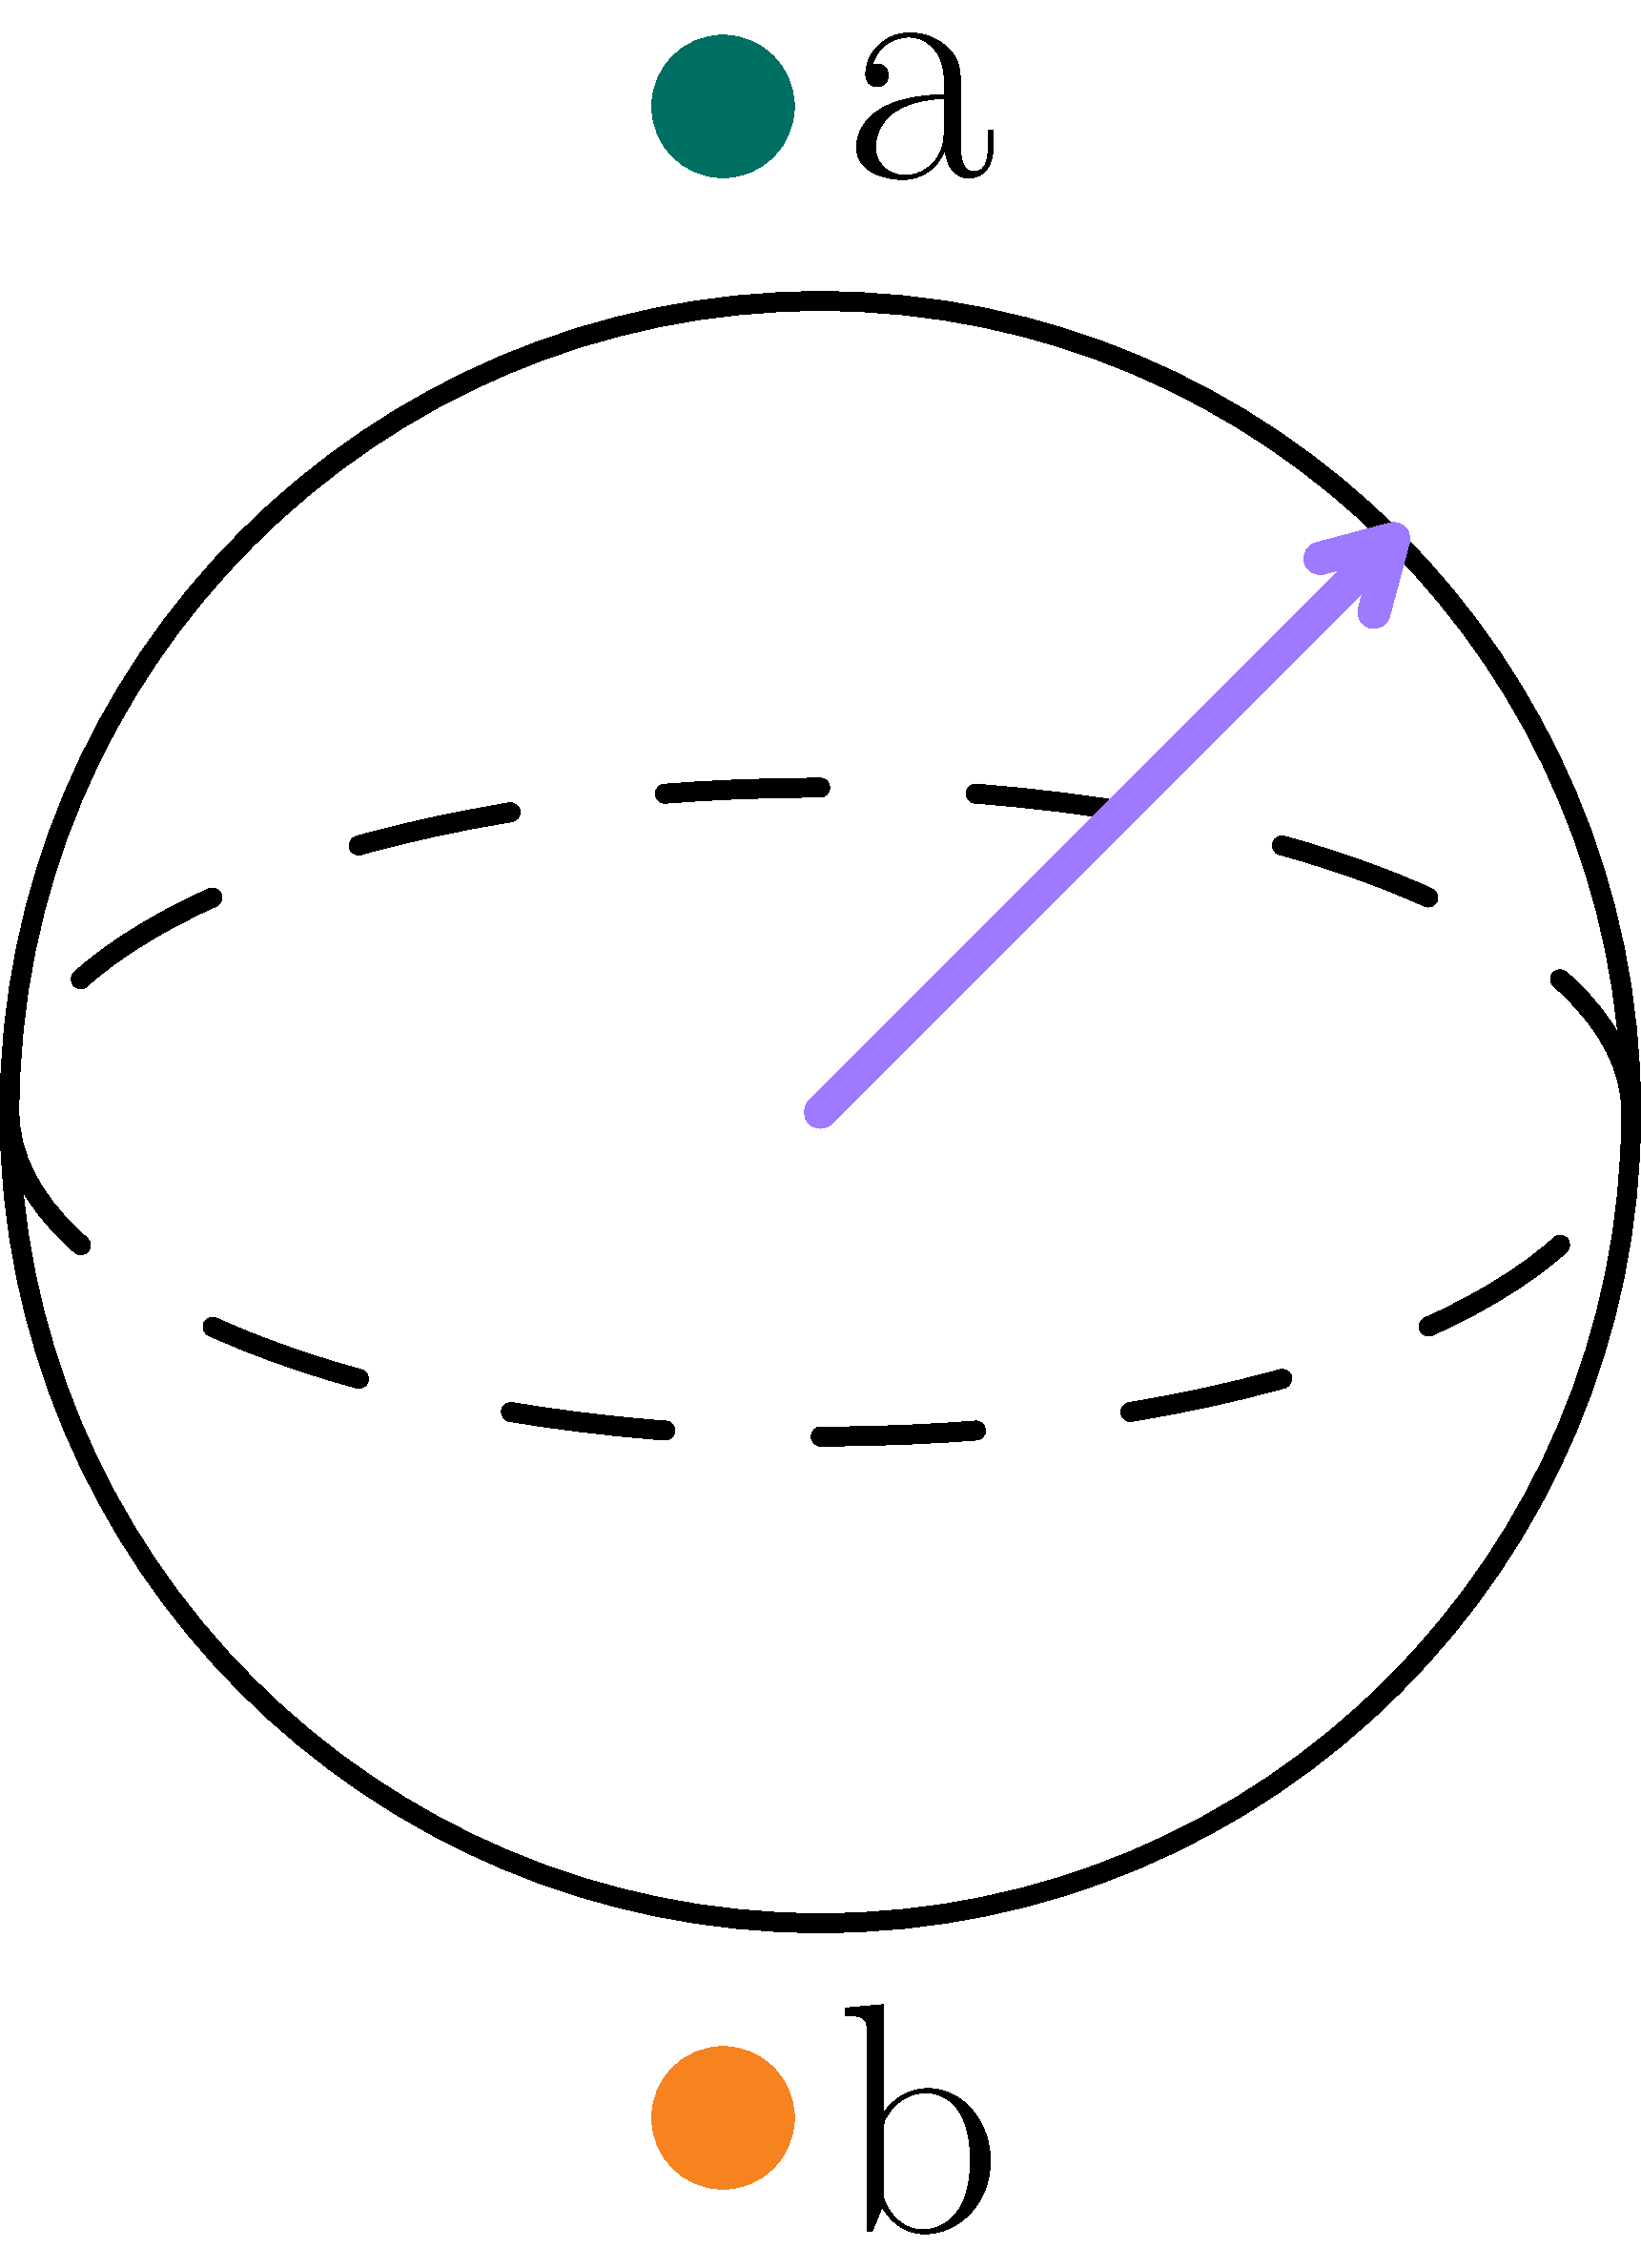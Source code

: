 settings.outformat = "png";
settings.render=20;
defaultpen(fontsize(16pt));
unitsize(3mm);
usepackage("amsfonts");

pen lw = linewidth(1.7pt);
pen dw = linewidth(7.5pt);
pen sw = linewidth(1pt);

pen coloura = rgb("006F63");
pen colourb = rgb("F78320");
pen colourc = rgb("#9E7AFF");

real rad = 5;
draw(circle((0,0),rad),p=sw);
draw(ellipse((0,0),rad,2), p=sw+dashed);


real spread = 0.6;
real text_rad =6.2;
dot((-spread,text_rad), p=coloura+dw);
label("a", (spread,text_rad));
dot((-spread,-text_rad), p=colourb+dw);
label("b", (spread,-text_rad));
draw((0,0) -- (sqrt((rad**2)/2),sqrt((rad**2)/2)), p=colourc+lw, arrow=ArcArrow(SimpleHead, size=4));